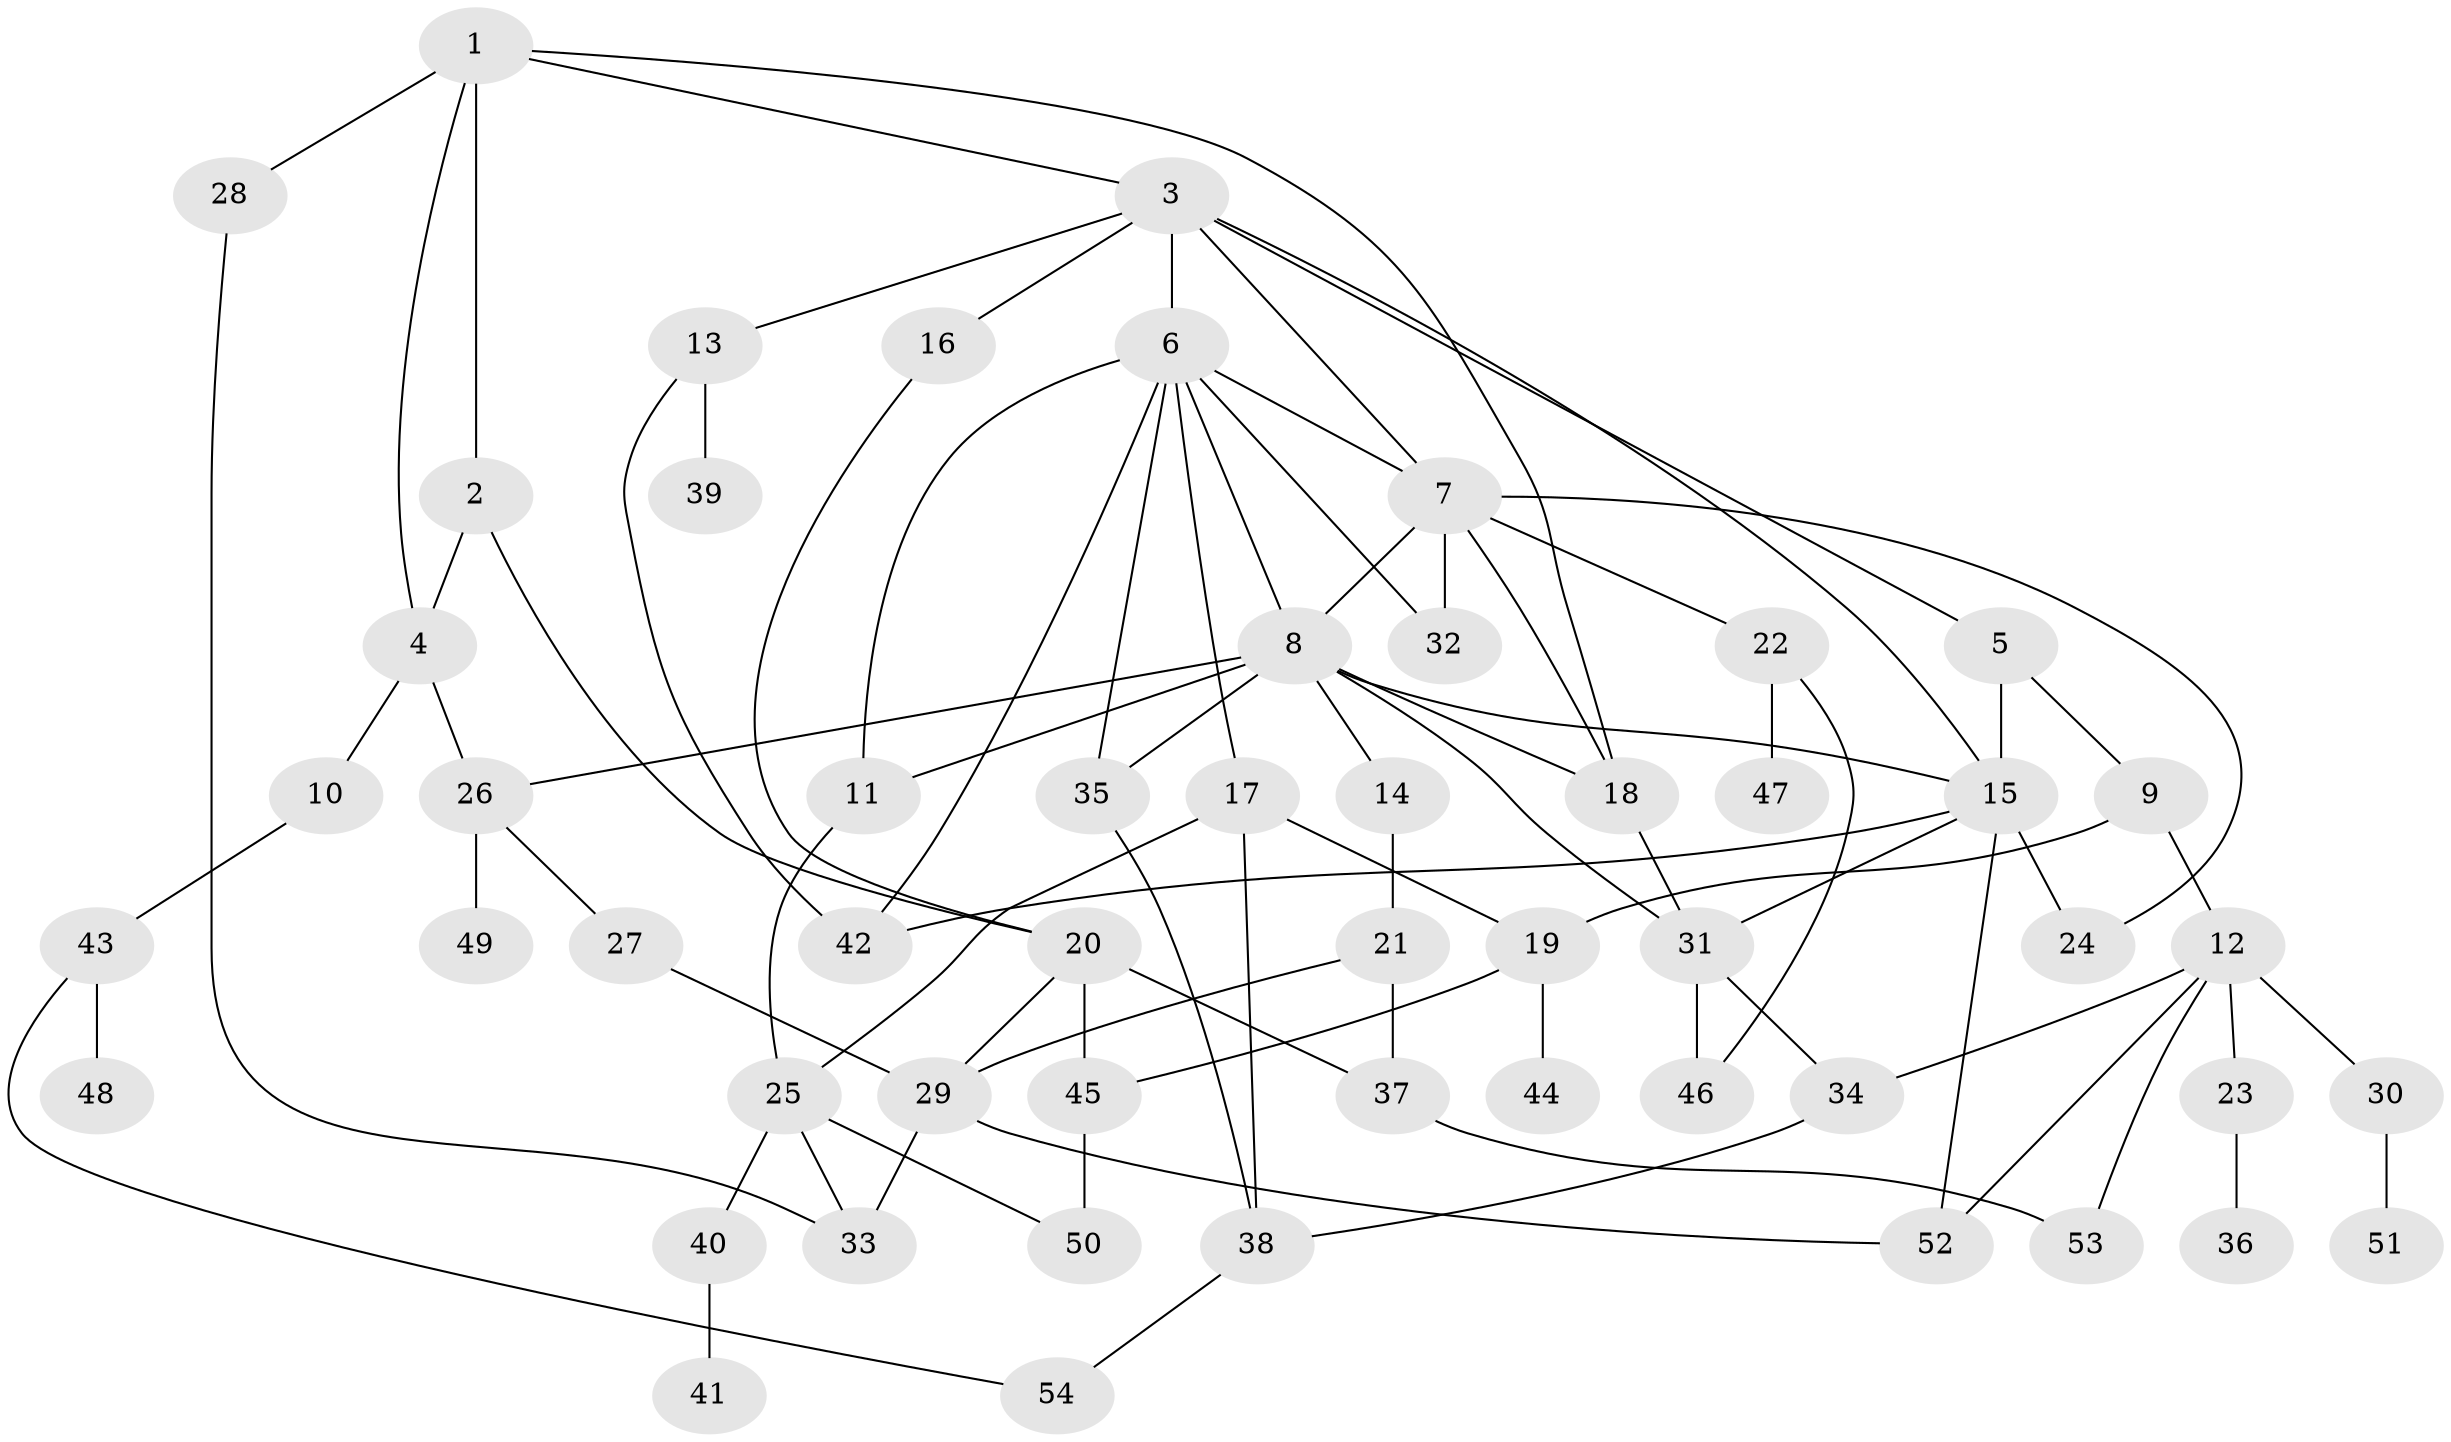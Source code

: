 // original degree distribution, {6: 0.05194805194805195, 3: 0.24675324675324675, 7: 0.012987012987012988, 4: 0.12987012987012986, 8: 0.012987012987012988, 2: 0.2857142857142857, 5: 0.06493506493506493, 1: 0.19480519480519481}
// Generated by graph-tools (version 1.1) at 2025/49/03/04/25 22:49:14]
// undirected, 54 vertices, 87 edges
graph export_dot {
  node [color=gray90,style=filled];
  1;
  2;
  3;
  4;
  5;
  6;
  7;
  8;
  9;
  10;
  11;
  12;
  13;
  14;
  15;
  16;
  17;
  18;
  19;
  20;
  21;
  22;
  23;
  24;
  25;
  26;
  27;
  28;
  29;
  30;
  31;
  32;
  33;
  34;
  35;
  36;
  37;
  38;
  39;
  40;
  41;
  42;
  43;
  44;
  45;
  46;
  47;
  48;
  49;
  50;
  51;
  52;
  53;
  54;
  1 -- 2 [weight=1.0];
  1 -- 3 [weight=1.0];
  1 -- 4 [weight=1.0];
  1 -- 18 [weight=1.0];
  1 -- 28 [weight=1.0];
  2 -- 4 [weight=1.0];
  2 -- 20 [weight=1.0];
  3 -- 5 [weight=1.0];
  3 -- 6 [weight=1.0];
  3 -- 7 [weight=1.0];
  3 -- 13 [weight=1.0];
  3 -- 15 [weight=1.0];
  3 -- 16 [weight=1.0];
  4 -- 10 [weight=1.0];
  4 -- 26 [weight=1.0];
  5 -- 9 [weight=1.0];
  5 -- 15 [weight=1.0];
  6 -- 7 [weight=1.0];
  6 -- 8 [weight=1.0];
  6 -- 11 [weight=1.0];
  6 -- 17 [weight=1.0];
  6 -- 32 [weight=1.0];
  6 -- 35 [weight=1.0];
  6 -- 42 [weight=1.0];
  7 -- 8 [weight=1.0];
  7 -- 18 [weight=1.0];
  7 -- 22 [weight=1.0];
  7 -- 24 [weight=1.0];
  7 -- 32 [weight=1.0];
  8 -- 11 [weight=1.0];
  8 -- 14 [weight=1.0];
  8 -- 15 [weight=1.0];
  8 -- 18 [weight=1.0];
  8 -- 26 [weight=1.0];
  8 -- 31 [weight=1.0];
  8 -- 35 [weight=1.0];
  9 -- 12 [weight=1.0];
  9 -- 19 [weight=1.0];
  10 -- 43 [weight=1.0];
  11 -- 25 [weight=1.0];
  12 -- 23 [weight=1.0];
  12 -- 30 [weight=1.0];
  12 -- 34 [weight=1.0];
  12 -- 52 [weight=1.0];
  12 -- 53 [weight=1.0];
  13 -- 39 [weight=1.0];
  13 -- 42 [weight=1.0];
  14 -- 21 [weight=1.0];
  15 -- 24 [weight=1.0];
  15 -- 31 [weight=1.0];
  15 -- 42 [weight=1.0];
  15 -- 52 [weight=1.0];
  16 -- 20 [weight=1.0];
  17 -- 19 [weight=1.0];
  17 -- 25 [weight=1.0];
  17 -- 38 [weight=1.0];
  18 -- 31 [weight=1.0];
  19 -- 44 [weight=1.0];
  19 -- 45 [weight=1.0];
  20 -- 29 [weight=1.0];
  20 -- 37 [weight=1.0];
  20 -- 45 [weight=1.0];
  21 -- 29 [weight=1.0];
  21 -- 37 [weight=1.0];
  22 -- 46 [weight=1.0];
  22 -- 47 [weight=1.0];
  23 -- 36 [weight=1.0];
  25 -- 33 [weight=1.0];
  25 -- 40 [weight=1.0];
  25 -- 50 [weight=1.0];
  26 -- 27 [weight=1.0];
  26 -- 49 [weight=1.0];
  27 -- 29 [weight=1.0];
  28 -- 33 [weight=1.0];
  29 -- 33 [weight=1.0];
  29 -- 52 [weight=1.0];
  30 -- 51 [weight=1.0];
  31 -- 34 [weight=1.0];
  31 -- 46 [weight=1.0];
  34 -- 38 [weight=1.0];
  35 -- 38 [weight=1.0];
  37 -- 53 [weight=1.0];
  38 -- 54 [weight=1.0];
  40 -- 41 [weight=1.0];
  43 -- 48 [weight=1.0];
  43 -- 54 [weight=1.0];
  45 -- 50 [weight=1.0];
}
